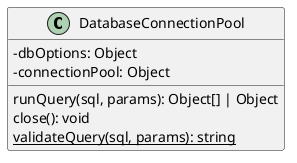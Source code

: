 @startuml
skinparam classAttributeIconSize 0

class DatabaseConnectionPool {
	-dbOptions: Object
	-connectionPool: Object
	runQuery(sql, params): Object[] | Object
	close(): void
	{static} validateQuery(sql, params): string
}

@enduml
